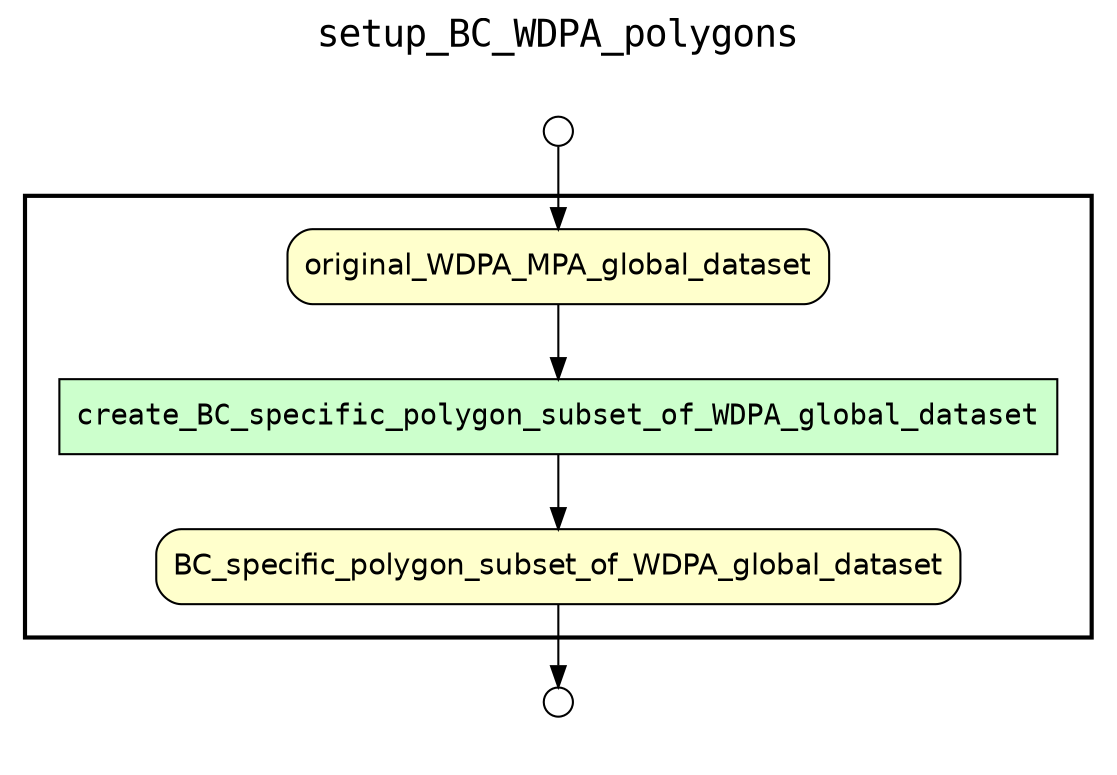 
digraph yw_data_view {
rankdir=TB
fontname=Courier; fontsize=18; labelloc=t
label="setup_BC_WDPA_polygons"
subgraph cluster_workflow { label=""; color=black; penwidth=2
subgraph cluster_workflow_inner { label=""; color=white
node[shape=box style="filled" fillcolor="#CCFFCC" peripheries=1 fontname=Courier]
create_BC_specific_polygon_subset_of_WDPA_global_dataset
node[shape=box style="filled" fillcolor="#CCFFCC" peripheries=1 fontname=Courier]
node[shape=box style="rounded,filled" fillcolor="#FFFFCC" peripheries=1 fontname=Helvetica]
original_WDPA_MPA_global_dataset
BC_specific_polygon_subset_of_WDPA_global_dataset
node[shape=box style="rounded,filled" fillcolor="#FFFFFF" peripheries=1 fontname=Helvetica]
}}
subgraph cluster_inflows { label=""; color=white; penwidth=2
subgraph cluster_inflows_inner { label=""; color=white
node[shape=circle fillcolor="#FFFFFF" peripheries=1 width=0.2]
original_WDPA_MPA_global_dataset_inflow [label=""]
}}
subgraph cluster_outflows { label=""; color=white; penwidth=2
subgraph cluster_outflows_inner { label=""; color=white
node[shape=circle fillcolor="#FFFFFF" peripheries=1 width=0.2]
BC_specific_polygon_subset_of_WDPA_global_dataset_outflow [label=""]
}}
create_BC_specific_polygon_subset_of_WDPA_global_dataset -> BC_specific_polygon_subset_of_WDPA_global_dataset
original_WDPA_MPA_global_dataset -> create_BC_specific_polygon_subset_of_WDPA_global_dataset
original_WDPA_MPA_global_dataset_inflow -> original_WDPA_MPA_global_dataset
BC_specific_polygon_subset_of_WDPA_global_dataset -> BC_specific_polygon_subset_of_WDPA_global_dataset_outflow
}

